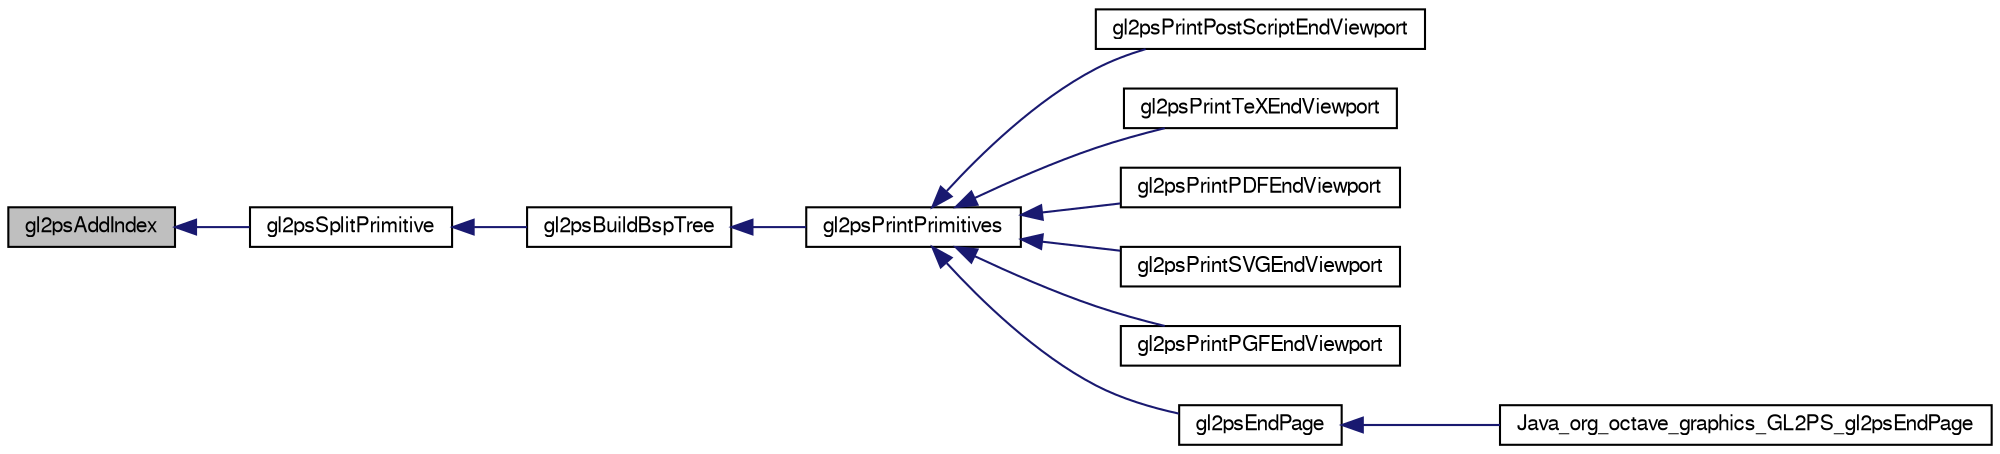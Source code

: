 digraph G
{
  edge [fontname="FreeSans",fontsize="10",labelfontname="FreeSans",labelfontsize="10"];
  node [fontname="FreeSans",fontsize="10",shape=record];
  rankdir="LR";
  Node1 [label="gl2psAddIndex",height=0.2,width=0.4,color="black", fillcolor="grey75", style="filled" fontcolor="black"];
  Node1 -> Node2 [dir="back",color="midnightblue",fontsize="10",style="solid",fontname="FreeSans"];
  Node2 [label="gl2psSplitPrimitive",height=0.2,width=0.4,color="black", fillcolor="white", style="filled",URL="$gl2ps_8c.html#a2f3ca806a66e2e9cd31e12b1a0b60eda"];
  Node2 -> Node3 [dir="back",color="midnightblue",fontsize="10",style="solid",fontname="FreeSans"];
  Node3 [label="gl2psBuildBspTree",height=0.2,width=0.4,color="black", fillcolor="white", style="filled",URL="$gl2ps_8c.html#a6d021d33e03c36bb2b662ce633913019"];
  Node3 -> Node4 [dir="back",color="midnightblue",fontsize="10",style="solid",fontname="FreeSans"];
  Node4 [label="gl2psPrintPrimitives",height=0.2,width=0.4,color="black", fillcolor="white", style="filled",URL="$gl2ps_8c.html#a2a8f02c7a6eab001539f77b01f6d1941"];
  Node4 -> Node5 [dir="back",color="midnightblue",fontsize="10",style="solid",fontname="FreeSans"];
  Node5 [label="gl2psPrintPostScriptEndViewport",height=0.2,width=0.4,color="black", fillcolor="white", style="filled",URL="$gl2ps_8c.html#a3b0407153bd204bbcd617bf5a58ccd1c"];
  Node4 -> Node6 [dir="back",color="midnightblue",fontsize="10",style="solid",fontname="FreeSans"];
  Node6 [label="gl2psPrintTeXEndViewport",height=0.2,width=0.4,color="black", fillcolor="white", style="filled",URL="$gl2ps_8c.html#aa6c5bfc1045d8ad7b804164a3dc5fba8"];
  Node4 -> Node7 [dir="back",color="midnightblue",fontsize="10",style="solid",fontname="FreeSans"];
  Node7 [label="gl2psPrintPDFEndViewport",height=0.2,width=0.4,color="black", fillcolor="white", style="filled",URL="$gl2ps_8c.html#ab5bab8e233f1b7764e4747e3d8417d77"];
  Node4 -> Node8 [dir="back",color="midnightblue",fontsize="10",style="solid",fontname="FreeSans"];
  Node8 [label="gl2psPrintSVGEndViewport",height=0.2,width=0.4,color="black", fillcolor="white", style="filled",URL="$gl2ps_8c.html#a87f0c591d086c9139c5ea40cdb3bf64b"];
  Node4 -> Node9 [dir="back",color="midnightblue",fontsize="10",style="solid",fontname="FreeSans"];
  Node9 [label="gl2psPrintPGFEndViewport",height=0.2,width=0.4,color="black", fillcolor="white", style="filled",URL="$gl2ps_8c.html#ad1fb2099f1148001f84b7fe92f91089c"];
  Node4 -> Node10 [dir="back",color="midnightblue",fontsize="10",style="solid",fontname="FreeSans"];
  Node10 [label="gl2psEndPage",height=0.2,width=0.4,color="black", fillcolor="white", style="filled",URL="$gl2ps_8h.html#aaf866dd47c48600f1a724ddc49961a87"];
  Node10 -> Node11 [dir="back",color="midnightblue",fontsize="10",style="solid",fontname="FreeSans"];
  Node11 [label="Java_org_octave_graphics_GL2PS_gl2psEndPage",height=0.2,width=0.4,color="black", fillcolor="white", style="filled",URL="$gl2ps__java_8c.html#a42f69f605fe17bb51e569a004152f98a"];
}
